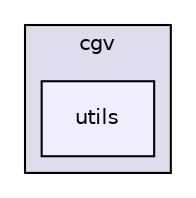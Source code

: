 digraph "utils" {
  bgcolor=transparent;
  compound=true
  node [ fontsize="10", fontname="Helvetica"];
  edge [ labelfontsize="10", labelfontname="Helvetica"];
  subgraph clusterdir_b2f69a17ffe82a31358822b647cc4326 {
    graph [ bgcolor="#ddddee", pencolor="black", label="cgv" fontname="Helvetica", fontsize="10", URL="dir_b2f69a17ffe82a31358822b647cc4326.html"]
  dir_612c6253a0b3d27328c80d8d010d4bdb [shape=box, label="utils", style="filled", fillcolor="#eeeeff", pencolor="black", URL="dir_612c6253a0b3d27328c80d8d010d4bdb.html"];
  }
}
